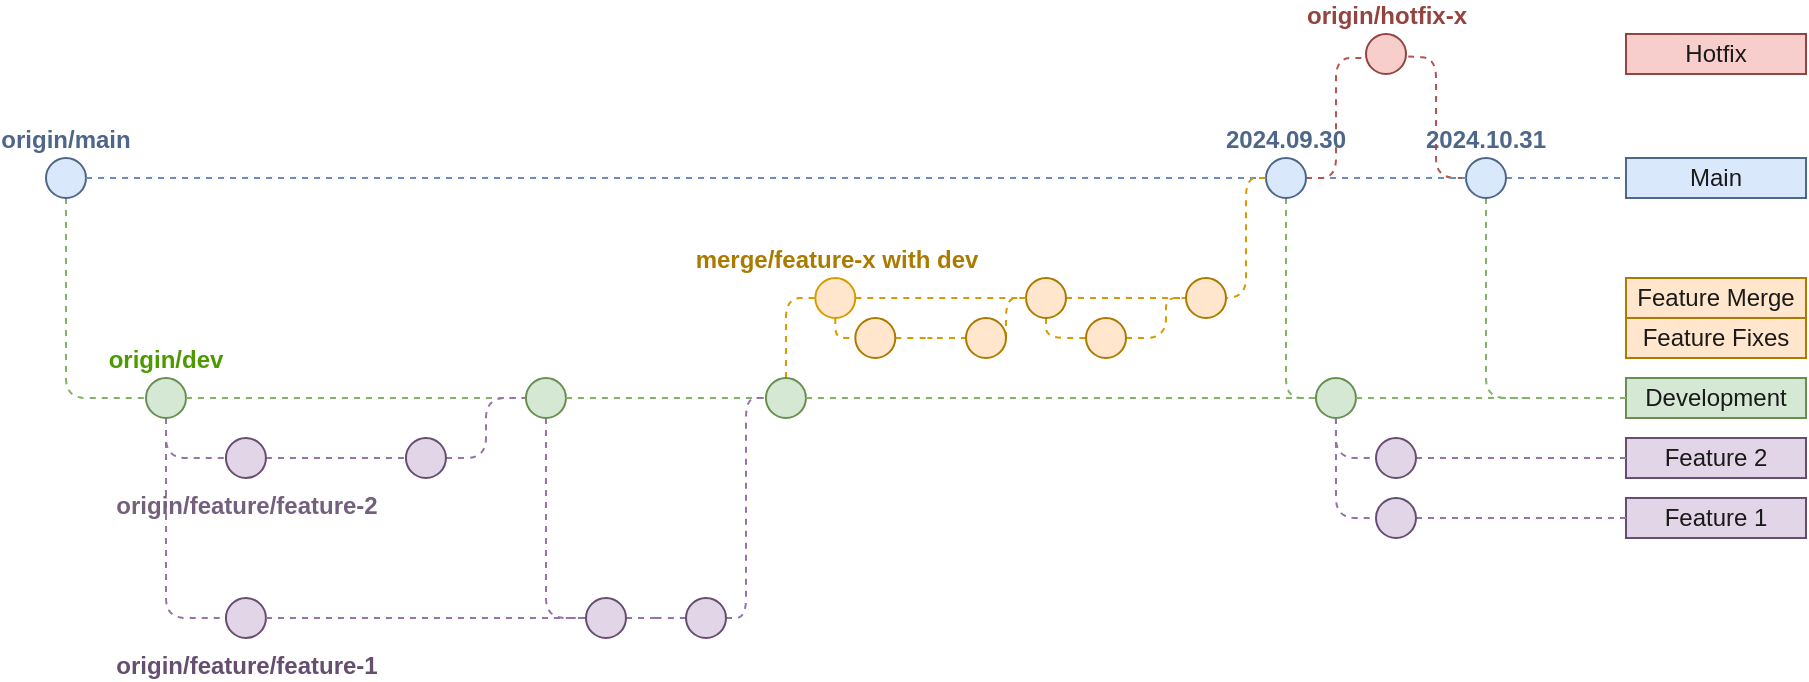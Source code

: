 <mxfile version="24.7.12" pages="2">
  <diagram id="yPxyJZ8AM_hMuL3Unpa9" name="complex gitflow">
    <mxGraphModel dx="731" dy="592" grid="1" gridSize="10" guides="1" tooltips="1" connect="1" arrows="1" fold="1" page="1" pageScale="1" pageWidth="850" pageHeight="1100" math="0" shadow="0">
      <root>
        <mxCell id="0" />
        <mxCell id="1" parent="0" />
        <mxCell id="3" value="" style="endArrow=none;dashed=1;html=1;fillColor=#dae8fc;strokeColor=#6c8ebf;" parent="1" source="12" target="7" edge="1">
          <mxGeometry width="50" height="50" relative="1" as="geometry">
            <mxPoint x="220" y="170" as="sourcePoint" />
            <mxPoint x="900" y="170" as="targetPoint" />
          </mxGeometry>
        </mxCell>
        <mxCell id="22" style="edgeStyle=orthogonalEdgeStyle;rounded=1;orthogonalLoop=1;jettySize=auto;html=1;dashed=1;endArrow=none;endFill=0;fillColor=#d5e8d4;strokeColor=#82b366;" parent="1" source="4" target="21" edge="1">
          <mxGeometry relative="1" as="geometry">
            <Array as="points">
              <mxPoint x="220" y="280" />
            </Array>
          </mxGeometry>
        </mxCell>
        <mxCell id="4" value="origin/main" style="ellipse;whiteSpace=wrap;html=1;aspect=fixed;fillColor=#dae8fc;strokeColor=#4E668A;fontStyle=1;labelPosition=center;verticalLabelPosition=top;align=center;verticalAlign=bottom;fontColor=#4E668A;" parent="1" vertex="1">
          <mxGeometry x="210" y="160" width="20" height="20" as="geometry" />
        </mxCell>
        <mxCell id="7" value="Main" style="text;html=1;strokeColor=#4E668A;fillColor=#dae8fc;align=center;verticalAlign=middle;whiteSpace=wrap;rounded=0;fontColor=#1A1A1A;" parent="1" vertex="1">
          <mxGeometry x="1000" y="160" width="90" height="20" as="geometry" />
        </mxCell>
        <mxCell id="8" value="" style="endArrow=none;dashed=1;html=1;fillColor=#f8cecc;strokeColor=#b85450;entryX=0;entryY=0.5;entryDx=0;entryDy=0;endFill=0;exitX=1.054;exitY=0.562;exitDx=0;exitDy=0;exitPerimeter=0;" parent="1" source="9" edge="1">
          <mxGeometry width="50" height="50" relative="1" as="geometry">
            <mxPoint x="890" y="110" as="sourcePoint" />
            <mxPoint x="935" y="170" as="targetPoint" />
            <Array as="points">
              <mxPoint x="905" y="110" />
              <mxPoint x="905" y="170" />
            </Array>
          </mxGeometry>
        </mxCell>
        <mxCell id="93" style="edgeStyle=orthogonalEdgeStyle;rounded=1;orthogonalLoop=1;jettySize=auto;html=1;dashed=1;endArrow=none;endFill=0;fontSize=12;fontColor=#FFB570;fillColor=#d5e8d4;strokeColor=#82b366;entryX=0;entryY=0.5;entryDx=0;entryDy=0;exitX=0.5;exitY=1;exitDx=0;exitDy=0;" parent="1" source="12" edge="1">
          <mxGeometry relative="1" as="geometry">
            <Array as="points">
              <mxPoint x="930" y="280" />
            </Array>
            <mxPoint x="950" y="280" as="targetPoint" />
          </mxGeometry>
        </mxCell>
        <mxCell id="9" value="&lt;b style=&quot;&quot;&gt;&lt;font color=&quot;#944440&quot;&gt;origin/hotfix-x&lt;/font&gt;&lt;/b&gt;" style="ellipse;html=1;aspect=fixed;fillColor=#f8cecc;strokeColor=#944440;labelPosition=center;verticalLabelPosition=top;align=center;verticalAlign=bottom;" parent="1" vertex="1">
          <mxGeometry x="870" y="98" width="20" height="20" as="geometry" />
        </mxCell>
        <mxCell id="12" value="2024.10.31" style="ellipse;whiteSpace=wrap;html=1;aspect=fixed;fillColor=#dae8fc;strokeColor=#4E668A;fontStyle=1;labelPosition=center;verticalLabelPosition=top;align=center;verticalAlign=bottom;fontColor=#4E668A;" parent="1" vertex="1">
          <mxGeometry x="920" y="160" width="20" height="20" as="geometry" />
        </mxCell>
        <mxCell id="13" value="" style="endArrow=none;dashed=1;html=1;fillColor=#dae8fc;strokeColor=#6c8ebf;" parent="1" source="6" target="12" edge="1">
          <mxGeometry width="50" height="50" relative="1" as="geometry">
            <mxPoint x="230" y="170" as="sourcePoint" />
            <mxPoint x="880" y="170" as="targetPoint" />
          </mxGeometry>
        </mxCell>
        <mxCell id="19" style="edgeStyle=orthogonalEdgeStyle;rounded=1;orthogonalLoop=1;jettySize=auto;html=1;fillColor=#f8cecc;strokeColor=#b85450;dashed=1;endArrow=none;endFill=0;" parent="1" source="6" target="9" edge="1">
          <mxGeometry relative="1" as="geometry">
            <Array as="points">
              <mxPoint x="855" y="170" />
              <mxPoint x="855" y="110" />
            </Array>
          </mxGeometry>
        </mxCell>
        <mxCell id="20" value="Hotfix" style="text;html=1;strokeColor=#944440;fillColor=#f8cecc;align=center;verticalAlign=middle;whiteSpace=wrap;rounded=0;fontColor=#1A1A1A;" parent="1" vertex="1">
          <mxGeometry x="1000" y="98" width="90" height="20" as="geometry" />
        </mxCell>
        <mxCell id="73" style="edgeStyle=orthogonalEdgeStyle;rounded=1;orthogonalLoop=1;jettySize=auto;html=1;dashed=1;endArrow=none;endFill=0;fontSize=10;fontColor=#FFB570;fillColor=#e1d5e7;strokeColor=#9673a6;" parent="1" source="21" target="51" edge="1">
          <mxGeometry relative="1" as="geometry">
            <Array as="points">
              <mxPoint x="270" y="290" />
            </Array>
          </mxGeometry>
        </mxCell>
        <mxCell id="172" style="edgeStyle=orthogonalEdgeStyle;rounded=1;orthogonalLoop=1;jettySize=auto;html=1;dashed=1;endArrow=none;endFill=0;fontSize=12;fontColor=#FFB570;fillColor=#e1d5e7;strokeColor=#9673a6;" parent="1" source="21" target="63" edge="1">
          <mxGeometry relative="1" as="geometry">
            <Array as="points">
              <mxPoint x="270" y="390" />
            </Array>
          </mxGeometry>
        </mxCell>
        <mxCell id="21" value="&lt;b&gt;&lt;font color=&quot;#4d9900&quot;&gt;origin/dev&lt;/font&gt;&lt;/b&gt;" style="ellipse;whiteSpace=wrap;html=1;aspect=fixed;fillColor=#d5e8d4;strokeColor=#688F51;labelPosition=center;verticalLabelPosition=top;align=center;verticalAlign=bottom;" parent="1" vertex="1">
          <mxGeometry x="260" y="270" width="20" height="20" as="geometry" />
        </mxCell>
        <mxCell id="24" value="Development" style="text;html=1;strokeColor=#688F51;fillColor=#d5e8d4;align=center;verticalAlign=middle;whiteSpace=wrap;rounded=0;fontColor=#1A1A1A;" parent="1" vertex="1">
          <mxGeometry x="1000" y="270" width="90" height="20" as="geometry" />
        </mxCell>
        <mxCell id="26" style="edgeStyle=orthogonalEdgeStyle;rounded=1;orthogonalLoop=1;jettySize=auto;html=1;dashed=1;endArrow=none;endFill=0;fillColor=#d5e8d4;strokeColor=#82b366;entryX=0;entryY=0.5;entryDx=0;entryDy=0;" parent="1" source="21" target="27" edge="1">
          <mxGeometry relative="1" as="geometry">
            <mxPoint x="390" y="260" as="targetPoint" />
            <mxPoint x="290" y="280" as="sourcePoint" />
          </mxGeometry>
        </mxCell>
        <mxCell id="114" style="edgeStyle=orthogonalEdgeStyle;rounded=1;orthogonalLoop=1;jettySize=auto;html=1;dashed=1;endArrow=none;endFill=0;fontSize=12;fontColor=#FFB570;fillColor=#e1d5e7;strokeColor=#9673a6;entryX=0;entryY=0.5;entryDx=0;entryDy=0;" parent="1" source="27" target="65" edge="1">
          <mxGeometry relative="1" as="geometry">
            <Array as="points">
              <mxPoint x="460" y="390" />
            </Array>
          </mxGeometry>
        </mxCell>
        <mxCell id="27" value="" style="ellipse;whiteSpace=wrap;html=1;aspect=fixed;fillColor=#d5e8d4;strokeColor=#688F51;" parent="1" vertex="1">
          <mxGeometry x="449.97" y="270" width="20" height="20" as="geometry" />
        </mxCell>
        <mxCell id="44" style="edgeStyle=orthogonalEdgeStyle;rounded=1;orthogonalLoop=1;jettySize=auto;html=1;dashed=1;endArrow=none;endFill=0;fontSize=10;fontColor=#FFB570;fillColor=#ffe6cc;strokeColor=#d79b00;" parent="1" source="29" target="39" edge="1">
          <mxGeometry relative="1" as="geometry">
            <Array as="points">
              <mxPoint x="580" y="230" />
            </Array>
          </mxGeometry>
        </mxCell>
        <mxCell id="29" value="" style="ellipse;whiteSpace=wrap;html=1;aspect=fixed;fillColor=#d5e8d4;strokeColor=#688F51;" parent="1" vertex="1">
          <mxGeometry x="569.97" y="270" width="20" height="20" as="geometry" />
        </mxCell>
        <mxCell id="30" style="edgeStyle=orthogonalEdgeStyle;rounded=1;orthogonalLoop=1;jettySize=auto;html=1;dashed=1;endArrow=none;endFill=0;fillColor=#d5e8d4;strokeColor=#82b366;" parent="1" source="27" target="29" edge="1">
          <mxGeometry relative="1" as="geometry">
            <mxPoint x="860" y="280" as="targetPoint" />
            <mxPoint x="550" y="280" as="sourcePoint" />
          </mxGeometry>
        </mxCell>
        <mxCell id="177" style="edgeStyle=orthogonalEdgeStyle;rounded=1;orthogonalLoop=1;jettySize=auto;html=1;entryX=0;entryY=0.5;entryDx=0;entryDy=0;dashed=1;fillColor=#d5e8d4;strokeColor=#82b366;endArrow=none;endFill=0;" parent="1" source="6" target="92" edge="1">
          <mxGeometry relative="1" as="geometry">
            <Array as="points">
              <mxPoint x="830" y="280" />
            </Array>
          </mxGeometry>
        </mxCell>
        <mxCell id="6" value="2024.09.30" style="ellipse;whiteSpace=wrap;html=1;aspect=fixed;fillColor=#dae8fc;strokeColor=#4E668A;fontStyle=1;labelPosition=center;verticalLabelPosition=top;align=center;verticalAlign=bottom;fontColor=#4E668A;" parent="1" vertex="1">
          <mxGeometry x="820" y="160" width="20" height="20" as="geometry" />
        </mxCell>
        <mxCell id="35" value="" style="endArrow=none;dashed=1;html=1;fillColor=#dae8fc;strokeColor=#6c8ebf;" parent="1" source="4" target="6" edge="1">
          <mxGeometry width="50" height="50" relative="1" as="geometry">
            <mxPoint x="230.0" y="170" as="sourcePoint" />
            <mxPoint x="870" y="170" as="targetPoint" />
            <Array as="points" />
          </mxGeometry>
        </mxCell>
        <mxCell id="43" style="edgeStyle=orthogonalEdgeStyle;rounded=1;orthogonalLoop=1;jettySize=auto;html=1;dashed=1;endArrow=none;endFill=0;fontSize=10;fontColor=#FFB570;fillColor=#ffe6cc;strokeColor=#d79b00;" parent="1" source="36" target="6" edge="1">
          <mxGeometry relative="1" as="geometry">
            <Array as="points">
              <mxPoint x="810" y="230" />
              <mxPoint x="810" y="170" />
            </Array>
          </mxGeometry>
        </mxCell>
        <mxCell id="162" style="edgeStyle=orthogonalEdgeStyle;rounded=1;orthogonalLoop=1;jettySize=auto;html=1;dashed=1;endArrow=none;endFill=0;fontSize=12;fontColor=#FFB570;entryX=0;entryY=0.5;entryDx=0;entryDy=0;fillColor=#ffe6cc;strokeColor=#d79b00;" parent="1" source="36" target="159" edge="1">
          <mxGeometry relative="1" as="geometry">
            <Array as="points">
              <mxPoint x="710" y="250" />
            </Array>
          </mxGeometry>
        </mxCell>
        <mxCell id="36" value="" style="ellipse;whiteSpace=wrap;html=1;aspect=fixed;fontSize=10;labelPosition=center;verticalLabelPosition=top;align=center;verticalAlign=bottom;fillColor=#ffe6cc;strokeColor=#AB7B00;fontColor=#AB7B00;" parent="1" vertex="1">
          <mxGeometry x="700" y="220" width="20" height="20" as="geometry" />
        </mxCell>
        <mxCell id="41" style="edgeStyle=orthogonalEdgeStyle;rounded=1;orthogonalLoop=1;jettySize=auto;html=1;dashed=1;endArrow=none;endFill=0;fontSize=10;fontColor=#FFB570;fillColor=#ffe6cc;strokeColor=#d79b00;" parent="1" source="39" target="36" edge="1">
          <mxGeometry relative="1" as="geometry" />
        </mxCell>
        <mxCell id="39" value="&lt;b&gt;&lt;font style=&quot;font-size: 12px;&quot;&gt;merge/feature-x with dev&lt;/font&gt;&lt;/b&gt;" style="ellipse;html=1;aspect=fixed;fontSize=10;labelPosition=center;verticalLabelPosition=top;align=center;verticalAlign=bottom;fillColor=#ffe6cc;strokeColor=#d79b00;fontColor=#AB7B00;" parent="1" vertex="1">
          <mxGeometry x="594.66" y="220" width="20" height="20" as="geometry" />
        </mxCell>
        <mxCell id="42" value="Feature Merge" style="text;html=1;strokeColor=#AB7B00;fillColor=#ffe6cc;align=center;verticalAlign=middle;whiteSpace=wrap;rounded=0;fontSize=12;fontColor=#1A1A1A;" parent="1" vertex="1">
          <mxGeometry x="1000" y="220" width="90" height="20" as="geometry" />
        </mxCell>
        <mxCell id="74" style="edgeStyle=orthogonalEdgeStyle;rounded=1;orthogonalLoop=1;jettySize=auto;html=1;dashed=1;endArrow=none;endFill=0;fontSize=10;fontColor=#FFB570;fillColor=#e1d5e7;strokeColor=#9673a6;" parent="1" source="51" target="52" edge="1">
          <mxGeometry relative="1" as="geometry" />
        </mxCell>
        <mxCell id="76" style="edgeStyle=orthogonalEdgeStyle;rounded=1;orthogonalLoop=1;jettySize=auto;html=1;dashed=1;endArrow=none;endFill=0;fontSize=10;fontColor=#FFB570;fillColor=#e1d5e7;strokeColor=#9673a6;entryX=0;entryY=0.5;entryDx=0;entryDy=0;" parent="1" source="52" target="27" edge="1">
          <mxGeometry relative="1" as="geometry">
            <Array as="points">
              <mxPoint x="430" y="310" />
              <mxPoint x="430" y="280" />
            </Array>
          </mxGeometry>
        </mxCell>
        <mxCell id="52" value="" style="ellipse;whiteSpace=wrap;html=1;aspect=fixed;fontSize=10;fillColor=#e1d5e7;strokeColor=#654E70;" parent="1" vertex="1">
          <mxGeometry x="389.97" y="300" width="20" height="20" as="geometry" />
        </mxCell>
        <mxCell id="63" value="&lt;b&gt;&lt;font color=&quot;#654e70&quot; style=&quot;font-size: 12px;&quot;&gt;origin/feature/feature-1&lt;/font&gt;&lt;/b&gt;" style="ellipse;html=1;aspect=fixed;fontSize=10;fillColor=#e1d5e7;strokeColor=#654E70;labelPosition=center;verticalLabelPosition=bottom;align=center;verticalAlign=top;spacingRight=0;" parent="1" vertex="1">
          <mxGeometry x="299.97" y="380" width="20" height="20" as="geometry" />
        </mxCell>
        <mxCell id="99" style="edgeStyle=orthogonalEdgeStyle;rounded=1;orthogonalLoop=1;jettySize=auto;html=1;dashed=1;endArrow=none;endFill=0;fontSize=12;fontColor=#FFB570;fillColor=#e1d5e7;strokeColor=#9673a6;" parent="1" source="65" target="71" edge="1">
          <mxGeometry relative="1" as="geometry" />
        </mxCell>
        <mxCell id="65" value="" style="ellipse;whiteSpace=wrap;html=1;aspect=fixed;fontSize=10;fillColor=#e1d5e7;strokeColor=#654E70;" parent="1" vertex="1">
          <mxGeometry x="480" y="380" width="20" height="20" as="geometry" />
        </mxCell>
        <mxCell id="100" style="edgeStyle=orthogonalEdgeStyle;rounded=1;orthogonalLoop=1;jettySize=auto;html=1;dashed=1;endArrow=none;endFill=0;fontSize=12;fontColor=#FFB570;fillColor=#e1d5e7;strokeColor=#9673a6;entryX=0;entryY=0.5;entryDx=0;entryDy=0;" parent="1" source="71" target="29" edge="1">
          <mxGeometry relative="1" as="geometry">
            <mxPoint x="580" y="290" as="targetPoint" />
            <Array as="points">
              <mxPoint x="560" y="390" />
              <mxPoint x="560" y="280" />
            </Array>
          </mxGeometry>
        </mxCell>
        <mxCell id="71" value="" style="ellipse;whiteSpace=wrap;html=1;aspect=fixed;fontSize=10;fillColor=#e1d5e7;strokeColor=#654E70;" parent="1" vertex="1">
          <mxGeometry x="530" y="380" width="20" height="20" as="geometry" />
        </mxCell>
        <mxCell id="82" style="edgeStyle=orthogonalEdgeStyle;rounded=1;orthogonalLoop=1;jettySize=auto;html=1;dashed=1;endArrow=none;endFill=0;fillColor=#d5e8d4;strokeColor=#82b366;" parent="1" source="29" target="92" edge="1">
          <mxGeometry relative="1" as="geometry">
            <mxPoint x="680" y="260" as="targetPoint" />
            <mxPoint x="640" y="260" as="sourcePoint" />
          </mxGeometry>
        </mxCell>
        <mxCell id="85" value="Feature 2" style="text;html=1;strokeColor=#654E70;fillColor=#e1d5e7;align=center;verticalAlign=middle;whiteSpace=wrap;rounded=0;fontColor=#1A1A1A;" parent="1" vertex="1">
          <mxGeometry x="1000" y="300" width="90" height="20" as="geometry" />
        </mxCell>
        <mxCell id="86" value="Feature 1" style="text;html=1;strokeColor=#654E70;fillColor=#e1d5e7;align=center;verticalAlign=middle;whiteSpace=wrap;rounded=0;fontColor=#1A1A1A;" parent="1" vertex="1">
          <mxGeometry x="1000" y="330" width="90" height="20" as="geometry" />
        </mxCell>
        <mxCell id="164" style="edgeStyle=orthogonalEdgeStyle;rounded=1;orthogonalLoop=1;jettySize=auto;html=1;dashed=1;endArrow=none;endFill=0;fontSize=12;fontColor=#FFB570;fillColor=#ffe6cc;strokeColor=#d79b00;" parent="1" source="95" target="103" edge="1">
          <mxGeometry relative="1" as="geometry" />
        </mxCell>
        <mxCell id="95" value="" style="ellipse;whiteSpace=wrap;html=1;aspect=fixed;fontSize=10;fillColor=#ffe6cc;strokeColor=#AB7B00;" parent="1" vertex="1">
          <mxGeometry x="614.66" y="240" width="20" height="20" as="geometry" />
        </mxCell>
        <mxCell id="108" style="edgeStyle=orthogonalEdgeStyle;rounded=1;orthogonalLoop=1;jettySize=auto;html=1;dashed=1;endArrow=none;endFill=0;fontSize=12;fontColor=#FFB570;fillColor=#ffe6cc;strokeColor=#d79b00;entryX=0;entryY=0.5;entryDx=0;entryDy=0;" parent="1" source="103" target="36" edge="1">
          <mxGeometry relative="1" as="geometry">
            <mxPoint x="670" y="200" as="targetPoint" />
            <Array as="points">
              <mxPoint x="690" y="250" />
              <mxPoint x="690" y="230" />
            </Array>
          </mxGeometry>
        </mxCell>
        <mxCell id="103" value="" style="ellipse;whiteSpace=wrap;html=1;aspect=fixed;fontSize=10;fillColor=#ffe6cc;strokeColor=#AB7B00;" parent="1" vertex="1">
          <mxGeometry x="670" y="240" width="20" height="20" as="geometry" />
        </mxCell>
        <mxCell id="107" style="edgeStyle=orthogonalEdgeStyle;rounded=1;orthogonalLoop=1;jettySize=auto;html=1;dashed=1;endArrow=none;endFill=0;fontSize=12;fontColor=#FFB570;fillColor=#ffe6cc;strokeColor=#d79b00;" parent="1" source="39" target="95" edge="1">
          <mxGeometry relative="1" as="geometry">
            <mxPoint x="670" y="230" as="sourcePoint" />
            <mxPoint x="730" y="350" as="targetPoint" />
            <Array as="points">
              <mxPoint x="605" y="250" />
            </Array>
          </mxGeometry>
        </mxCell>
        <mxCell id="166" style="edgeStyle=orthogonalEdgeStyle;rounded=1;orthogonalLoop=1;jettySize=auto;html=1;dashed=1;endArrow=none;endFill=0;fontSize=12;fontColor=#FFB570;fillColor=#e1d5e7;strokeColor=#9673a6;" parent="1" source="92" target="165" edge="1">
          <mxGeometry relative="1" as="geometry">
            <Array as="points">
              <mxPoint x="855" y="310" />
            </Array>
          </mxGeometry>
        </mxCell>
        <mxCell id="169" style="edgeStyle=orthogonalEdgeStyle;rounded=1;orthogonalLoop=1;jettySize=auto;html=1;dashed=1;endArrow=none;endFill=0;fontSize=12;fontColor=#FFB570;fillColor=#e1d5e7;strokeColor=#9673a6;" parent="1" source="92" target="168" edge="1">
          <mxGeometry relative="1" as="geometry">
            <Array as="points">
              <mxPoint x="855" y="340" />
            </Array>
          </mxGeometry>
        </mxCell>
        <mxCell id="92" value="" style="ellipse;whiteSpace=wrap;html=1;aspect=fixed;fontSize=10;fillColor=#d5e8d4;strokeColor=#688F51;" parent="1" vertex="1">
          <mxGeometry x="844.97" y="270" width="20" height="20" as="geometry" />
        </mxCell>
        <mxCell id="116" style="edgeStyle=orthogonalEdgeStyle;rounded=1;orthogonalLoop=1;jettySize=auto;html=1;dashed=1;endArrow=none;endFill=0;fontSize=12;fontColor=#FFB570;fillColor=#e1d5e7;strokeColor=#9673a6;" parent="1" source="63" target="65" edge="1">
          <mxGeometry relative="1" as="geometry">
            <mxPoint x="329.97" y="410" as="sourcePoint" />
            <mxPoint x="379.97" y="410" as="targetPoint" />
          </mxGeometry>
        </mxCell>
        <mxCell id="125" value="Feature Fixes" style="text;html=1;strokeColor=#AB7B00;fillColor=#ffe6cc;align=center;verticalAlign=middle;whiteSpace=wrap;rounded=0;fontSize=12;fontColor=#1A1A1A;" parent="1" vertex="1">
          <mxGeometry x="1000" y="240" width="90" height="20" as="geometry" />
        </mxCell>
        <mxCell id="146" style="edgeStyle=orthogonalEdgeStyle;rounded=1;orthogonalLoop=1;jettySize=auto;html=1;dashed=1;endArrow=none;endFill=0;fillColor=#d5e8d4;strokeColor=#82b366;entryX=0;entryY=0.5;entryDx=0;entryDy=0;" parent="1" source="92" target="24" edge="1">
          <mxGeometry relative="1" as="geometry">
            <mxPoint x="960" y="270" as="targetPoint" />
            <mxPoint x="850" y="260" as="sourcePoint" />
            <Array as="points" />
          </mxGeometry>
        </mxCell>
        <mxCell id="163" style="edgeStyle=orthogonalEdgeStyle;rounded=1;orthogonalLoop=1;jettySize=auto;html=1;entryX=0;entryY=0.5;entryDx=0;entryDy=0;dashed=1;endArrow=none;endFill=0;fontSize=12;fontColor=#FFB570;fillColor=#ffe6cc;strokeColor=#d79b00;" parent="1" source="159" target="160" edge="1">
          <mxGeometry relative="1" as="geometry" />
        </mxCell>
        <mxCell id="159" value="" style="ellipse;whiteSpace=wrap;html=1;aspect=fixed;fontSize=10;fillColor=#ffe6cc;strokeColor=#AB7B00;" parent="1" vertex="1">
          <mxGeometry x="730" y="240" width="20" height="20" as="geometry" />
        </mxCell>
        <mxCell id="160" value="" style="ellipse;whiteSpace=wrap;html=1;aspect=fixed;fontSize=10;fillColor=#ffe6cc;strokeColor=#AB7B00;labelPosition=center;verticalLabelPosition=top;align=center;verticalAlign=bottom;fontColor=#AB7B00;" parent="1" vertex="1">
          <mxGeometry x="780" y="220" width="20" height="20" as="geometry" />
        </mxCell>
        <mxCell id="167" style="edgeStyle=orthogonalEdgeStyle;rounded=1;orthogonalLoop=1;jettySize=auto;html=1;dashed=1;endArrow=none;endFill=0;fontSize=12;fontColor=#FFB570;fillColor=#e1d5e7;strokeColor=#9673a6;" parent="1" source="165" target="85" edge="1">
          <mxGeometry relative="1" as="geometry" />
        </mxCell>
        <mxCell id="165" value="" style="ellipse;whiteSpace=wrap;html=1;aspect=fixed;fontSize=12;fillColor=#e1d5e7;strokeColor=#654E70;" parent="1" vertex="1">
          <mxGeometry x="875" y="300" width="20" height="20" as="geometry" />
        </mxCell>
        <mxCell id="170" style="edgeStyle=orthogonalEdgeStyle;rounded=1;orthogonalLoop=1;jettySize=auto;html=1;dashed=1;endArrow=none;endFill=0;fontSize=12;fontColor=#FFB570;fillColor=#e1d5e7;strokeColor=#9673a6;" parent="1" source="168" target="86" edge="1">
          <mxGeometry relative="1" as="geometry" />
        </mxCell>
        <mxCell id="168" value="" style="ellipse;whiteSpace=wrap;html=1;aspect=fixed;fontSize=12;fillColor=#e1d5e7;strokeColor=#654E70;" parent="1" vertex="1">
          <mxGeometry x="875" y="330" width="20" height="20" as="geometry" />
        </mxCell>
        <mxCell id="51" value="&lt;b&gt;&lt;font color=&quot;#755f7f&quot; style=&quot;font-size: 12px;&quot;&gt;origin/feature/feature-2&lt;/font&gt;&lt;/b&gt;" style="ellipse;html=1;aspect=fixed;fontSize=10;fillColor=#e1d5e7;strokeColor=#654E70;labelPosition=center;verticalLabelPosition=bottom;align=center;verticalAlign=top;" parent="1" vertex="1">
          <mxGeometry x="299.97" y="300" width="20" height="20" as="geometry" />
        </mxCell>
      </root>
    </mxGraphModel>
  </diagram>
  <diagram id="eWztX-HKV9PbQhigdnBN" name="simple gitflow">
    <mxGraphModel dx="1084" dy="813" grid="1" gridSize="10" guides="1" tooltips="1" connect="1" arrows="1" fold="1" page="1" pageScale="1" pageWidth="850" pageHeight="1100" math="0" shadow="0">
      <root>
        <mxCell id="QUeHIoVe-N7WYJK59KCd-0" />
        <mxCell id="QUeHIoVe-N7WYJK59KCd-1" parent="QUeHIoVe-N7WYJK59KCd-0" />
        <mxCell id="QUeHIoVe-N7WYJK59KCd-26" value="" style="edgeStyle=orthogonalEdgeStyle;orthogonalLoop=1;jettySize=auto;html=1;dashed=1;startFill=0;endArrow=none;endFill=0;strokeColor=#6c8ebf;fillColor=#dae8fc;" parent="QUeHIoVe-N7WYJK59KCd-1" source="QUeHIoVe-N7WYJK59KCd-14" target="QUeHIoVe-N7WYJK59KCd-25" edge="1">
          <mxGeometry relative="1" as="geometry" />
        </mxCell>
        <mxCell id="QUeHIoVe-N7WYJK59KCd-40" style="edgeStyle=orthogonalEdgeStyle;orthogonalLoop=1;jettySize=auto;html=1;entryX=0;entryY=0.5;entryDx=0;entryDy=0;dashed=1;startFill=0;endArrow=none;endFill=0;strokeColor=#6c8ebf;fillColor=#dae8fc;" parent="QUeHIoVe-N7WYJK59KCd-1" source="QUeHIoVe-N7WYJK59KCd-14" target="QUeHIoVe-N7WYJK59KCd-32" edge="1">
          <mxGeometry relative="1" as="geometry">
            <Array as="points">
              <mxPoint x="55" y="95" />
            </Array>
          </mxGeometry>
        </mxCell>
        <mxCell id="QUeHIoVe-N7WYJK59KCd-14" value="V1.0" style="ellipse;whiteSpace=wrap;html=1;aspect=fixed;fillColor=#dae8fc;strokeColor=#6c8ebf;labelPosition=center;verticalLabelPosition=top;align=center;verticalAlign=bottom;" parent="QUeHIoVe-N7WYJK59KCd-1" vertex="1">
          <mxGeometry x="40" y="40" width="30" height="30" as="geometry" />
        </mxCell>
        <mxCell id="QUeHIoVe-N7WYJK59KCd-28" value="" style="edgeStyle=orthogonalEdgeStyle;orthogonalLoop=1;jettySize=auto;html=1;dashed=1;startFill=0;endArrow=none;endFill=0;strokeColor=#6c8ebf;fillColor=#dae8fc;" parent="QUeHIoVe-N7WYJK59KCd-1" source="QUeHIoVe-N7WYJK59KCd-25" target="QUeHIoVe-N7WYJK59KCd-27" edge="1">
          <mxGeometry relative="1" as="geometry" />
        </mxCell>
        <mxCell id="QUeHIoVe-N7WYJK59KCd-25" value="V2.0" style="ellipse;whiteSpace=wrap;html=1;aspect=fixed;fillColor=#dae8fc;strokeColor=#6c8ebf;labelPosition=center;verticalLabelPosition=top;align=center;verticalAlign=bottom;" parent="QUeHIoVe-N7WYJK59KCd-1" vertex="1">
          <mxGeometry x="410" y="40" width="30" height="30" as="geometry" />
        </mxCell>
        <mxCell id="QUeHIoVe-N7WYJK59KCd-30" value="" style="edgeStyle=orthogonalEdgeStyle;orthogonalLoop=1;jettySize=auto;html=1;dashed=1;startFill=0;endArrow=none;endFill=0;strokeColor=#6c8ebf;fillColor=#dae8fc;" parent="QUeHIoVe-N7WYJK59KCd-1" source="QUeHIoVe-N7WYJK59KCd-27" target="QUeHIoVe-N7WYJK59KCd-29" edge="1">
          <mxGeometry relative="1" as="geometry" />
        </mxCell>
        <mxCell id="QUeHIoVe-N7WYJK59KCd-27" value="V2.1" style="ellipse;whiteSpace=wrap;html=1;aspect=fixed;fillColor=#dae8fc;strokeColor=#6c8ebf;labelPosition=center;verticalLabelPosition=top;align=center;verticalAlign=bottom;" parent="QUeHIoVe-N7WYJK59KCd-1" vertex="1">
          <mxGeometry x="510" y="40" width="30" height="30" as="geometry" />
        </mxCell>
        <mxCell id="QUeHIoVe-N7WYJK59KCd-29" value="Master" style="rounded=0;whiteSpace=wrap;html=1;fontFamily=Helvetica;fontSize=12;fontColor=#000000;align=center;strokeColor=#6c8ebf;fillColor=#dae8fc;" parent="QUeHIoVe-N7WYJK59KCd-1" vertex="1">
          <mxGeometry x="610" y="40" width="110" height="30" as="geometry" />
        </mxCell>
        <mxCell id="QUeHIoVe-N7WYJK59KCd-34" value="" style="edgeStyle=orthogonalEdgeStyle;orthogonalLoop=1;jettySize=auto;html=1;dashed=1;startFill=0;endArrow=none;endFill=0;strokeColor=#9673a6;fillColor=#e1d5e7;" parent="QUeHIoVe-N7WYJK59KCd-1" source="QUeHIoVe-N7WYJK59KCd-32" target="QUeHIoVe-N7WYJK59KCd-33" edge="1">
          <mxGeometry relative="1" as="geometry" />
        </mxCell>
        <mxCell id="QUeHIoVe-N7WYJK59KCd-32" value="" style="ellipse;whiteSpace=wrap;html=1;aspect=fixed;fillColor=#e1d5e7;strokeColor=#9673a6;labelPosition=center;verticalLabelPosition=top;align=center;verticalAlign=bottom;" parent="QUeHIoVe-N7WYJK59KCd-1" vertex="1">
          <mxGeometry x="90" y="80" width="30" height="30" as="geometry" />
        </mxCell>
        <mxCell id="QUeHIoVe-N7WYJK59KCd-36" value="" style="edgeStyle=orthogonalEdgeStyle;orthogonalLoop=1;jettySize=auto;html=1;dashed=1;startFill=0;endArrow=none;endFill=0;strokeColor=#6c8ebf;fillColor=#dae8fc;" parent="QUeHIoVe-N7WYJK59KCd-1" source="QUeHIoVe-N7WYJK59KCd-33" target="QUeHIoVe-N7WYJK59KCd-35" edge="1">
          <mxGeometry relative="1" as="geometry" />
        </mxCell>
        <mxCell id="QUeHIoVe-N7WYJK59KCd-33" value="" style="ellipse;whiteSpace=wrap;html=1;aspect=fixed;fillColor=#e1d5e7;strokeColor=#9673a6;labelPosition=center;verticalLabelPosition=top;align=center;verticalAlign=bottom;" parent="QUeHIoVe-N7WYJK59KCd-1" vertex="1">
          <mxGeometry x="250" y="80" width="30" height="30" as="geometry" />
        </mxCell>
        <mxCell id="QUeHIoVe-N7WYJK59KCd-41" style="edgeStyle=orthogonalEdgeStyle;orthogonalLoop=1;jettySize=auto;html=1;exitX=1;exitY=0.5;exitDx=0;exitDy=0;entryX=0;entryY=0.5;entryDx=0;entryDy=0;dashed=1;startFill=0;endArrow=none;endFill=0;strokeColor=#6c8ebf;fillColor=#dae8fc;" parent="QUeHIoVe-N7WYJK59KCd-1" source="QUeHIoVe-N7WYJK59KCd-35" target="QUeHIoVe-N7WYJK59KCd-25" edge="1">
          <mxGeometry relative="1" as="geometry" />
        </mxCell>
        <mxCell id="QUeHIoVe-N7WYJK59KCd-35" value="" style="ellipse;whiteSpace=wrap;html=1;aspect=fixed;fillColor=#e1d5e7;strokeColor=#9673a6;labelPosition=center;verticalLabelPosition=top;align=center;verticalAlign=bottom;" parent="QUeHIoVe-N7WYJK59KCd-1" vertex="1">
          <mxGeometry x="340" y="80" width="30" height="30" as="geometry" />
        </mxCell>
      </root>
    </mxGraphModel>
  </diagram>
</mxfile>

